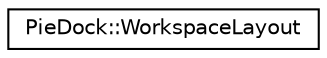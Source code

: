 digraph "Graphical Class Hierarchy"
{
  edge [fontname="Helvetica",fontsize="10",labelfontname="Helvetica",labelfontsize="10"];
  node [fontname="Helvetica",fontsize="10",shape=record];
  rankdir="LR";
  Node1 [label="PieDock::WorkspaceLayout",height=0.2,width=0.4,color="black", fillcolor="white", style="filled",URL="$classPieDock_1_1WorkspaceLayout.html"];
}
